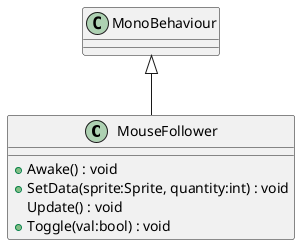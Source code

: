 @startuml
class MouseFollower {
    + Awake() : void
    + SetData(sprite:Sprite, quantity:int) : void
    Update() : void
    + Toggle(val:bool) : void
}
MonoBehaviour <|-- MouseFollower
@enduml
